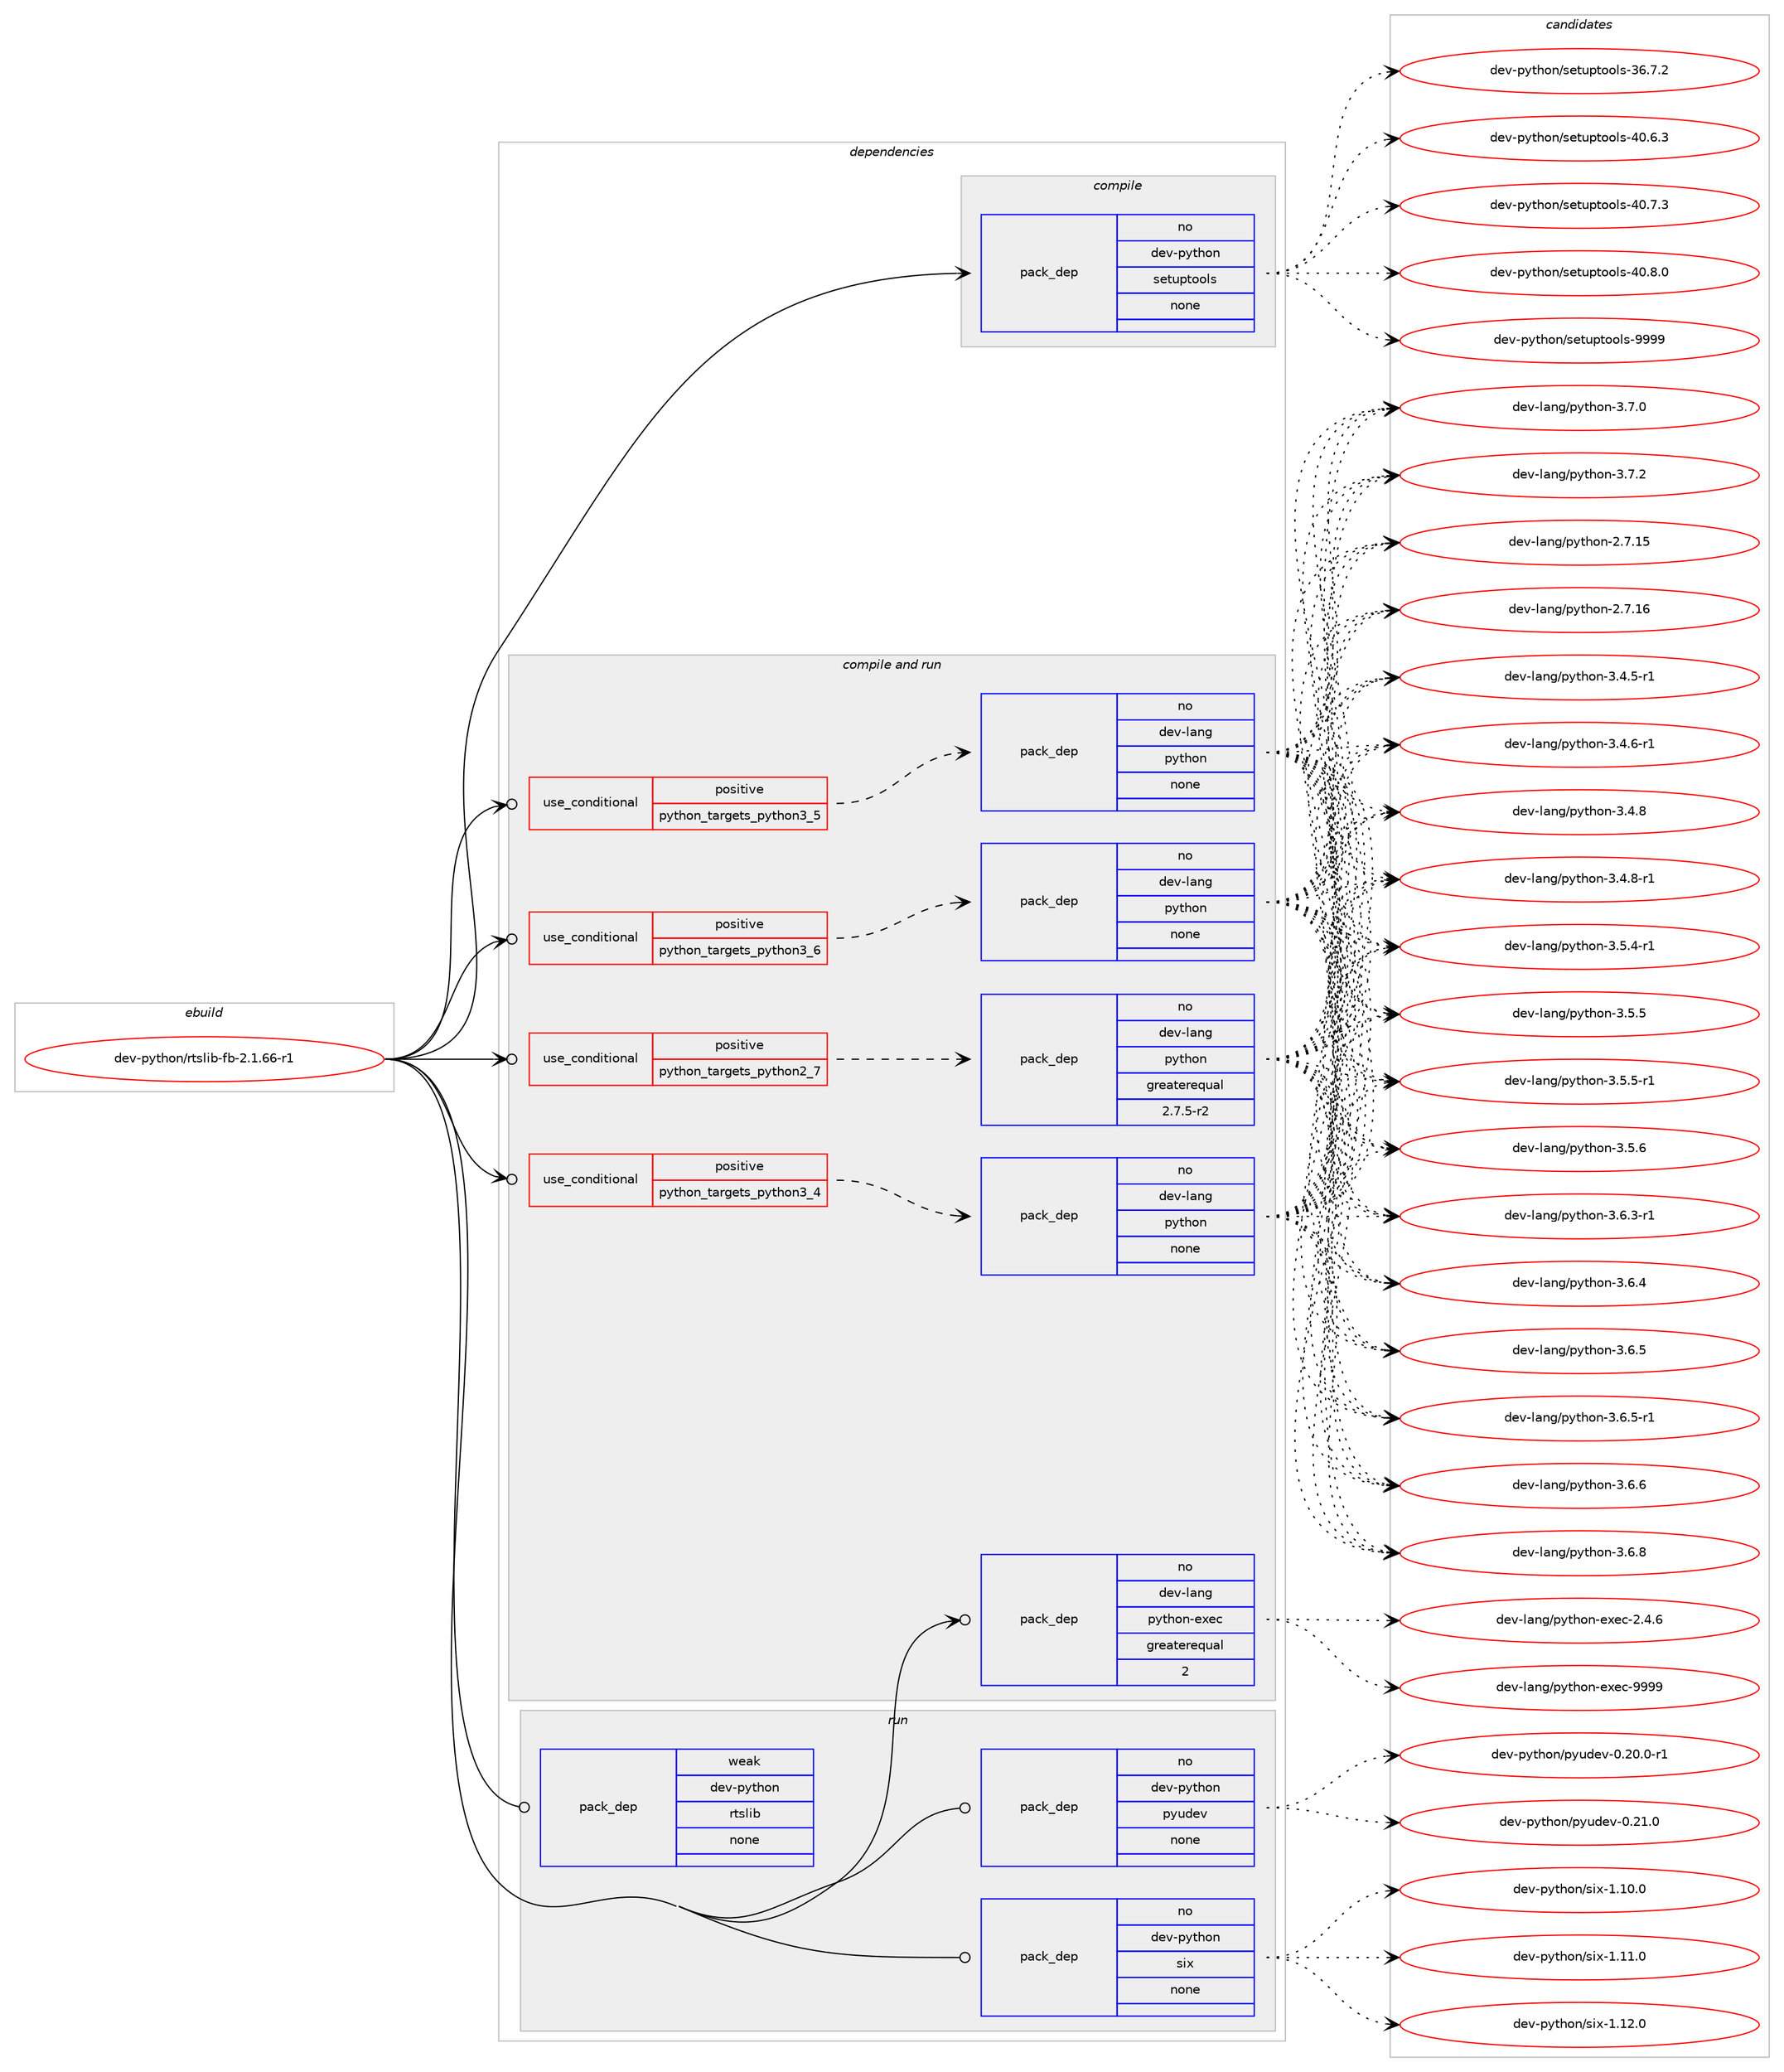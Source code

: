 digraph prolog {

# *************
# Graph options
# *************

newrank=true;
concentrate=true;
compound=true;
graph [rankdir=LR,fontname=Helvetica,fontsize=10,ranksep=1.5];#, ranksep=2.5, nodesep=0.2];
edge  [arrowhead=vee];
node  [fontname=Helvetica,fontsize=10];

# **********
# The ebuild
# **********

subgraph cluster_leftcol {
color=gray;
rank=same;
label=<<i>ebuild</i>>;
id [label="dev-python/rtslib-fb-2.1.66-r1", color=red, width=4, href="../dev-python/rtslib-fb-2.1.66-r1.svg"];
}

# ****************
# The dependencies
# ****************

subgraph cluster_midcol {
color=gray;
label=<<i>dependencies</i>>;
subgraph cluster_compile {
fillcolor="#eeeeee";
style=filled;
label=<<i>compile</i>>;
subgraph pack1032467 {
dependency1439988 [label=<<TABLE BORDER="0" CELLBORDER="1" CELLSPACING="0" CELLPADDING="4" WIDTH="220"><TR><TD ROWSPAN="6" CELLPADDING="30">pack_dep</TD></TR><TR><TD WIDTH="110">no</TD></TR><TR><TD>dev-python</TD></TR><TR><TD>setuptools</TD></TR><TR><TD>none</TD></TR><TR><TD></TD></TR></TABLE>>, shape=none, color=blue];
}
id:e -> dependency1439988:w [weight=20,style="solid",arrowhead="vee"];
}
subgraph cluster_compileandrun {
fillcolor="#eeeeee";
style=filled;
label=<<i>compile and run</i>>;
subgraph cond384159 {
dependency1439989 [label=<<TABLE BORDER="0" CELLBORDER="1" CELLSPACING="0" CELLPADDING="4"><TR><TD ROWSPAN="3" CELLPADDING="10">use_conditional</TD></TR><TR><TD>positive</TD></TR><TR><TD>python_targets_python2_7</TD></TR></TABLE>>, shape=none, color=red];
subgraph pack1032468 {
dependency1439990 [label=<<TABLE BORDER="0" CELLBORDER="1" CELLSPACING="0" CELLPADDING="4" WIDTH="220"><TR><TD ROWSPAN="6" CELLPADDING="30">pack_dep</TD></TR><TR><TD WIDTH="110">no</TD></TR><TR><TD>dev-lang</TD></TR><TR><TD>python</TD></TR><TR><TD>greaterequal</TD></TR><TR><TD>2.7.5-r2</TD></TR></TABLE>>, shape=none, color=blue];
}
dependency1439989:e -> dependency1439990:w [weight=20,style="dashed",arrowhead="vee"];
}
id:e -> dependency1439989:w [weight=20,style="solid",arrowhead="odotvee"];
subgraph cond384160 {
dependency1439991 [label=<<TABLE BORDER="0" CELLBORDER="1" CELLSPACING="0" CELLPADDING="4"><TR><TD ROWSPAN="3" CELLPADDING="10">use_conditional</TD></TR><TR><TD>positive</TD></TR><TR><TD>python_targets_python3_4</TD></TR></TABLE>>, shape=none, color=red];
subgraph pack1032469 {
dependency1439992 [label=<<TABLE BORDER="0" CELLBORDER="1" CELLSPACING="0" CELLPADDING="4" WIDTH="220"><TR><TD ROWSPAN="6" CELLPADDING="30">pack_dep</TD></TR><TR><TD WIDTH="110">no</TD></TR><TR><TD>dev-lang</TD></TR><TR><TD>python</TD></TR><TR><TD>none</TD></TR><TR><TD></TD></TR></TABLE>>, shape=none, color=blue];
}
dependency1439991:e -> dependency1439992:w [weight=20,style="dashed",arrowhead="vee"];
}
id:e -> dependency1439991:w [weight=20,style="solid",arrowhead="odotvee"];
subgraph cond384161 {
dependency1439993 [label=<<TABLE BORDER="0" CELLBORDER="1" CELLSPACING="0" CELLPADDING="4"><TR><TD ROWSPAN="3" CELLPADDING="10">use_conditional</TD></TR><TR><TD>positive</TD></TR><TR><TD>python_targets_python3_5</TD></TR></TABLE>>, shape=none, color=red];
subgraph pack1032470 {
dependency1439994 [label=<<TABLE BORDER="0" CELLBORDER="1" CELLSPACING="0" CELLPADDING="4" WIDTH="220"><TR><TD ROWSPAN="6" CELLPADDING="30">pack_dep</TD></TR><TR><TD WIDTH="110">no</TD></TR><TR><TD>dev-lang</TD></TR><TR><TD>python</TD></TR><TR><TD>none</TD></TR><TR><TD></TD></TR></TABLE>>, shape=none, color=blue];
}
dependency1439993:e -> dependency1439994:w [weight=20,style="dashed",arrowhead="vee"];
}
id:e -> dependency1439993:w [weight=20,style="solid",arrowhead="odotvee"];
subgraph cond384162 {
dependency1439995 [label=<<TABLE BORDER="0" CELLBORDER="1" CELLSPACING="0" CELLPADDING="4"><TR><TD ROWSPAN="3" CELLPADDING="10">use_conditional</TD></TR><TR><TD>positive</TD></TR><TR><TD>python_targets_python3_6</TD></TR></TABLE>>, shape=none, color=red];
subgraph pack1032471 {
dependency1439996 [label=<<TABLE BORDER="0" CELLBORDER="1" CELLSPACING="0" CELLPADDING="4" WIDTH="220"><TR><TD ROWSPAN="6" CELLPADDING="30">pack_dep</TD></TR><TR><TD WIDTH="110">no</TD></TR><TR><TD>dev-lang</TD></TR><TR><TD>python</TD></TR><TR><TD>none</TD></TR><TR><TD></TD></TR></TABLE>>, shape=none, color=blue];
}
dependency1439995:e -> dependency1439996:w [weight=20,style="dashed",arrowhead="vee"];
}
id:e -> dependency1439995:w [weight=20,style="solid",arrowhead="odotvee"];
subgraph pack1032472 {
dependency1439997 [label=<<TABLE BORDER="0" CELLBORDER="1" CELLSPACING="0" CELLPADDING="4" WIDTH="220"><TR><TD ROWSPAN="6" CELLPADDING="30">pack_dep</TD></TR><TR><TD WIDTH="110">no</TD></TR><TR><TD>dev-lang</TD></TR><TR><TD>python-exec</TD></TR><TR><TD>greaterequal</TD></TR><TR><TD>2</TD></TR></TABLE>>, shape=none, color=blue];
}
id:e -> dependency1439997:w [weight=20,style="solid",arrowhead="odotvee"];
}
subgraph cluster_run {
fillcolor="#eeeeee";
style=filled;
label=<<i>run</i>>;
subgraph pack1032473 {
dependency1439998 [label=<<TABLE BORDER="0" CELLBORDER="1" CELLSPACING="0" CELLPADDING="4" WIDTH="220"><TR><TD ROWSPAN="6" CELLPADDING="30">pack_dep</TD></TR><TR><TD WIDTH="110">no</TD></TR><TR><TD>dev-python</TD></TR><TR><TD>pyudev</TD></TR><TR><TD>none</TD></TR><TR><TD></TD></TR></TABLE>>, shape=none, color=blue];
}
id:e -> dependency1439998:w [weight=20,style="solid",arrowhead="odot"];
subgraph pack1032474 {
dependency1439999 [label=<<TABLE BORDER="0" CELLBORDER="1" CELLSPACING="0" CELLPADDING="4" WIDTH="220"><TR><TD ROWSPAN="6" CELLPADDING="30">pack_dep</TD></TR><TR><TD WIDTH="110">no</TD></TR><TR><TD>dev-python</TD></TR><TR><TD>six</TD></TR><TR><TD>none</TD></TR><TR><TD></TD></TR></TABLE>>, shape=none, color=blue];
}
id:e -> dependency1439999:w [weight=20,style="solid",arrowhead="odot"];
subgraph pack1032475 {
dependency1440000 [label=<<TABLE BORDER="0" CELLBORDER="1" CELLSPACING="0" CELLPADDING="4" WIDTH="220"><TR><TD ROWSPAN="6" CELLPADDING="30">pack_dep</TD></TR><TR><TD WIDTH="110">weak</TD></TR><TR><TD>dev-python</TD></TR><TR><TD>rtslib</TD></TR><TR><TD>none</TD></TR><TR><TD></TD></TR></TABLE>>, shape=none, color=blue];
}
id:e -> dependency1440000:w [weight=20,style="solid",arrowhead="odot"];
}
}

# **************
# The candidates
# **************

subgraph cluster_choices {
rank=same;
color=gray;
label=<<i>candidates</i>>;

subgraph choice1032467 {
color=black;
nodesep=1;
choice100101118451121211161041111104711510111611711211611111110811545515446554650 [label="dev-python/setuptools-36.7.2", color=red, width=4,href="../dev-python/setuptools-36.7.2.svg"];
choice100101118451121211161041111104711510111611711211611111110811545524846544651 [label="dev-python/setuptools-40.6.3", color=red, width=4,href="../dev-python/setuptools-40.6.3.svg"];
choice100101118451121211161041111104711510111611711211611111110811545524846554651 [label="dev-python/setuptools-40.7.3", color=red, width=4,href="../dev-python/setuptools-40.7.3.svg"];
choice100101118451121211161041111104711510111611711211611111110811545524846564648 [label="dev-python/setuptools-40.8.0", color=red, width=4,href="../dev-python/setuptools-40.8.0.svg"];
choice10010111845112121116104111110471151011161171121161111111081154557575757 [label="dev-python/setuptools-9999", color=red, width=4,href="../dev-python/setuptools-9999.svg"];
dependency1439988:e -> choice100101118451121211161041111104711510111611711211611111110811545515446554650:w [style=dotted,weight="100"];
dependency1439988:e -> choice100101118451121211161041111104711510111611711211611111110811545524846544651:w [style=dotted,weight="100"];
dependency1439988:e -> choice100101118451121211161041111104711510111611711211611111110811545524846554651:w [style=dotted,weight="100"];
dependency1439988:e -> choice100101118451121211161041111104711510111611711211611111110811545524846564648:w [style=dotted,weight="100"];
dependency1439988:e -> choice10010111845112121116104111110471151011161171121161111111081154557575757:w [style=dotted,weight="100"];
}
subgraph choice1032468 {
color=black;
nodesep=1;
choice10010111845108971101034711212111610411111045504655464953 [label="dev-lang/python-2.7.15", color=red, width=4,href="../dev-lang/python-2.7.15.svg"];
choice10010111845108971101034711212111610411111045504655464954 [label="dev-lang/python-2.7.16", color=red, width=4,href="../dev-lang/python-2.7.16.svg"];
choice1001011184510897110103471121211161041111104551465246534511449 [label="dev-lang/python-3.4.5-r1", color=red, width=4,href="../dev-lang/python-3.4.5-r1.svg"];
choice1001011184510897110103471121211161041111104551465246544511449 [label="dev-lang/python-3.4.6-r1", color=red, width=4,href="../dev-lang/python-3.4.6-r1.svg"];
choice100101118451089711010347112121116104111110455146524656 [label="dev-lang/python-3.4.8", color=red, width=4,href="../dev-lang/python-3.4.8.svg"];
choice1001011184510897110103471121211161041111104551465246564511449 [label="dev-lang/python-3.4.8-r1", color=red, width=4,href="../dev-lang/python-3.4.8-r1.svg"];
choice1001011184510897110103471121211161041111104551465346524511449 [label="dev-lang/python-3.5.4-r1", color=red, width=4,href="../dev-lang/python-3.5.4-r1.svg"];
choice100101118451089711010347112121116104111110455146534653 [label="dev-lang/python-3.5.5", color=red, width=4,href="../dev-lang/python-3.5.5.svg"];
choice1001011184510897110103471121211161041111104551465346534511449 [label="dev-lang/python-3.5.5-r1", color=red, width=4,href="../dev-lang/python-3.5.5-r1.svg"];
choice100101118451089711010347112121116104111110455146534654 [label="dev-lang/python-3.5.6", color=red, width=4,href="../dev-lang/python-3.5.6.svg"];
choice1001011184510897110103471121211161041111104551465446514511449 [label="dev-lang/python-3.6.3-r1", color=red, width=4,href="../dev-lang/python-3.6.3-r1.svg"];
choice100101118451089711010347112121116104111110455146544652 [label="dev-lang/python-3.6.4", color=red, width=4,href="../dev-lang/python-3.6.4.svg"];
choice100101118451089711010347112121116104111110455146544653 [label="dev-lang/python-3.6.5", color=red, width=4,href="../dev-lang/python-3.6.5.svg"];
choice1001011184510897110103471121211161041111104551465446534511449 [label="dev-lang/python-3.6.5-r1", color=red, width=4,href="../dev-lang/python-3.6.5-r1.svg"];
choice100101118451089711010347112121116104111110455146544654 [label="dev-lang/python-3.6.6", color=red, width=4,href="../dev-lang/python-3.6.6.svg"];
choice100101118451089711010347112121116104111110455146544656 [label="dev-lang/python-3.6.8", color=red, width=4,href="../dev-lang/python-3.6.8.svg"];
choice100101118451089711010347112121116104111110455146554648 [label="dev-lang/python-3.7.0", color=red, width=4,href="../dev-lang/python-3.7.0.svg"];
choice100101118451089711010347112121116104111110455146554650 [label="dev-lang/python-3.7.2", color=red, width=4,href="../dev-lang/python-3.7.2.svg"];
dependency1439990:e -> choice10010111845108971101034711212111610411111045504655464953:w [style=dotted,weight="100"];
dependency1439990:e -> choice10010111845108971101034711212111610411111045504655464954:w [style=dotted,weight="100"];
dependency1439990:e -> choice1001011184510897110103471121211161041111104551465246534511449:w [style=dotted,weight="100"];
dependency1439990:e -> choice1001011184510897110103471121211161041111104551465246544511449:w [style=dotted,weight="100"];
dependency1439990:e -> choice100101118451089711010347112121116104111110455146524656:w [style=dotted,weight="100"];
dependency1439990:e -> choice1001011184510897110103471121211161041111104551465246564511449:w [style=dotted,weight="100"];
dependency1439990:e -> choice1001011184510897110103471121211161041111104551465346524511449:w [style=dotted,weight="100"];
dependency1439990:e -> choice100101118451089711010347112121116104111110455146534653:w [style=dotted,weight="100"];
dependency1439990:e -> choice1001011184510897110103471121211161041111104551465346534511449:w [style=dotted,weight="100"];
dependency1439990:e -> choice100101118451089711010347112121116104111110455146534654:w [style=dotted,weight="100"];
dependency1439990:e -> choice1001011184510897110103471121211161041111104551465446514511449:w [style=dotted,weight="100"];
dependency1439990:e -> choice100101118451089711010347112121116104111110455146544652:w [style=dotted,weight="100"];
dependency1439990:e -> choice100101118451089711010347112121116104111110455146544653:w [style=dotted,weight="100"];
dependency1439990:e -> choice1001011184510897110103471121211161041111104551465446534511449:w [style=dotted,weight="100"];
dependency1439990:e -> choice100101118451089711010347112121116104111110455146544654:w [style=dotted,weight="100"];
dependency1439990:e -> choice100101118451089711010347112121116104111110455146544656:w [style=dotted,weight="100"];
dependency1439990:e -> choice100101118451089711010347112121116104111110455146554648:w [style=dotted,weight="100"];
dependency1439990:e -> choice100101118451089711010347112121116104111110455146554650:w [style=dotted,weight="100"];
}
subgraph choice1032469 {
color=black;
nodesep=1;
choice10010111845108971101034711212111610411111045504655464953 [label="dev-lang/python-2.7.15", color=red, width=4,href="../dev-lang/python-2.7.15.svg"];
choice10010111845108971101034711212111610411111045504655464954 [label="dev-lang/python-2.7.16", color=red, width=4,href="../dev-lang/python-2.7.16.svg"];
choice1001011184510897110103471121211161041111104551465246534511449 [label="dev-lang/python-3.4.5-r1", color=red, width=4,href="../dev-lang/python-3.4.5-r1.svg"];
choice1001011184510897110103471121211161041111104551465246544511449 [label="dev-lang/python-3.4.6-r1", color=red, width=4,href="../dev-lang/python-3.4.6-r1.svg"];
choice100101118451089711010347112121116104111110455146524656 [label="dev-lang/python-3.4.8", color=red, width=4,href="../dev-lang/python-3.4.8.svg"];
choice1001011184510897110103471121211161041111104551465246564511449 [label="dev-lang/python-3.4.8-r1", color=red, width=4,href="../dev-lang/python-3.4.8-r1.svg"];
choice1001011184510897110103471121211161041111104551465346524511449 [label="dev-lang/python-3.5.4-r1", color=red, width=4,href="../dev-lang/python-3.5.4-r1.svg"];
choice100101118451089711010347112121116104111110455146534653 [label="dev-lang/python-3.5.5", color=red, width=4,href="../dev-lang/python-3.5.5.svg"];
choice1001011184510897110103471121211161041111104551465346534511449 [label="dev-lang/python-3.5.5-r1", color=red, width=4,href="../dev-lang/python-3.5.5-r1.svg"];
choice100101118451089711010347112121116104111110455146534654 [label="dev-lang/python-3.5.6", color=red, width=4,href="../dev-lang/python-3.5.6.svg"];
choice1001011184510897110103471121211161041111104551465446514511449 [label="dev-lang/python-3.6.3-r1", color=red, width=4,href="../dev-lang/python-3.6.3-r1.svg"];
choice100101118451089711010347112121116104111110455146544652 [label="dev-lang/python-3.6.4", color=red, width=4,href="../dev-lang/python-3.6.4.svg"];
choice100101118451089711010347112121116104111110455146544653 [label="dev-lang/python-3.6.5", color=red, width=4,href="../dev-lang/python-3.6.5.svg"];
choice1001011184510897110103471121211161041111104551465446534511449 [label="dev-lang/python-3.6.5-r1", color=red, width=4,href="../dev-lang/python-3.6.5-r1.svg"];
choice100101118451089711010347112121116104111110455146544654 [label="dev-lang/python-3.6.6", color=red, width=4,href="../dev-lang/python-3.6.6.svg"];
choice100101118451089711010347112121116104111110455146544656 [label="dev-lang/python-3.6.8", color=red, width=4,href="../dev-lang/python-3.6.8.svg"];
choice100101118451089711010347112121116104111110455146554648 [label="dev-lang/python-3.7.0", color=red, width=4,href="../dev-lang/python-3.7.0.svg"];
choice100101118451089711010347112121116104111110455146554650 [label="dev-lang/python-3.7.2", color=red, width=4,href="../dev-lang/python-3.7.2.svg"];
dependency1439992:e -> choice10010111845108971101034711212111610411111045504655464953:w [style=dotted,weight="100"];
dependency1439992:e -> choice10010111845108971101034711212111610411111045504655464954:w [style=dotted,weight="100"];
dependency1439992:e -> choice1001011184510897110103471121211161041111104551465246534511449:w [style=dotted,weight="100"];
dependency1439992:e -> choice1001011184510897110103471121211161041111104551465246544511449:w [style=dotted,weight="100"];
dependency1439992:e -> choice100101118451089711010347112121116104111110455146524656:w [style=dotted,weight="100"];
dependency1439992:e -> choice1001011184510897110103471121211161041111104551465246564511449:w [style=dotted,weight="100"];
dependency1439992:e -> choice1001011184510897110103471121211161041111104551465346524511449:w [style=dotted,weight="100"];
dependency1439992:e -> choice100101118451089711010347112121116104111110455146534653:w [style=dotted,weight="100"];
dependency1439992:e -> choice1001011184510897110103471121211161041111104551465346534511449:w [style=dotted,weight="100"];
dependency1439992:e -> choice100101118451089711010347112121116104111110455146534654:w [style=dotted,weight="100"];
dependency1439992:e -> choice1001011184510897110103471121211161041111104551465446514511449:w [style=dotted,weight="100"];
dependency1439992:e -> choice100101118451089711010347112121116104111110455146544652:w [style=dotted,weight="100"];
dependency1439992:e -> choice100101118451089711010347112121116104111110455146544653:w [style=dotted,weight="100"];
dependency1439992:e -> choice1001011184510897110103471121211161041111104551465446534511449:w [style=dotted,weight="100"];
dependency1439992:e -> choice100101118451089711010347112121116104111110455146544654:w [style=dotted,weight="100"];
dependency1439992:e -> choice100101118451089711010347112121116104111110455146544656:w [style=dotted,weight="100"];
dependency1439992:e -> choice100101118451089711010347112121116104111110455146554648:w [style=dotted,weight="100"];
dependency1439992:e -> choice100101118451089711010347112121116104111110455146554650:w [style=dotted,weight="100"];
}
subgraph choice1032470 {
color=black;
nodesep=1;
choice10010111845108971101034711212111610411111045504655464953 [label="dev-lang/python-2.7.15", color=red, width=4,href="../dev-lang/python-2.7.15.svg"];
choice10010111845108971101034711212111610411111045504655464954 [label="dev-lang/python-2.7.16", color=red, width=4,href="../dev-lang/python-2.7.16.svg"];
choice1001011184510897110103471121211161041111104551465246534511449 [label="dev-lang/python-3.4.5-r1", color=red, width=4,href="../dev-lang/python-3.4.5-r1.svg"];
choice1001011184510897110103471121211161041111104551465246544511449 [label="dev-lang/python-3.4.6-r1", color=red, width=4,href="../dev-lang/python-3.4.6-r1.svg"];
choice100101118451089711010347112121116104111110455146524656 [label="dev-lang/python-3.4.8", color=red, width=4,href="../dev-lang/python-3.4.8.svg"];
choice1001011184510897110103471121211161041111104551465246564511449 [label="dev-lang/python-3.4.8-r1", color=red, width=4,href="../dev-lang/python-3.4.8-r1.svg"];
choice1001011184510897110103471121211161041111104551465346524511449 [label="dev-lang/python-3.5.4-r1", color=red, width=4,href="../dev-lang/python-3.5.4-r1.svg"];
choice100101118451089711010347112121116104111110455146534653 [label="dev-lang/python-3.5.5", color=red, width=4,href="../dev-lang/python-3.5.5.svg"];
choice1001011184510897110103471121211161041111104551465346534511449 [label="dev-lang/python-3.5.5-r1", color=red, width=4,href="../dev-lang/python-3.5.5-r1.svg"];
choice100101118451089711010347112121116104111110455146534654 [label="dev-lang/python-3.5.6", color=red, width=4,href="../dev-lang/python-3.5.6.svg"];
choice1001011184510897110103471121211161041111104551465446514511449 [label="dev-lang/python-3.6.3-r1", color=red, width=4,href="../dev-lang/python-3.6.3-r1.svg"];
choice100101118451089711010347112121116104111110455146544652 [label="dev-lang/python-3.6.4", color=red, width=4,href="../dev-lang/python-3.6.4.svg"];
choice100101118451089711010347112121116104111110455146544653 [label="dev-lang/python-3.6.5", color=red, width=4,href="../dev-lang/python-3.6.5.svg"];
choice1001011184510897110103471121211161041111104551465446534511449 [label="dev-lang/python-3.6.5-r1", color=red, width=4,href="../dev-lang/python-3.6.5-r1.svg"];
choice100101118451089711010347112121116104111110455146544654 [label="dev-lang/python-3.6.6", color=red, width=4,href="../dev-lang/python-3.6.6.svg"];
choice100101118451089711010347112121116104111110455146544656 [label="dev-lang/python-3.6.8", color=red, width=4,href="../dev-lang/python-3.6.8.svg"];
choice100101118451089711010347112121116104111110455146554648 [label="dev-lang/python-3.7.0", color=red, width=4,href="../dev-lang/python-3.7.0.svg"];
choice100101118451089711010347112121116104111110455146554650 [label="dev-lang/python-3.7.2", color=red, width=4,href="../dev-lang/python-3.7.2.svg"];
dependency1439994:e -> choice10010111845108971101034711212111610411111045504655464953:w [style=dotted,weight="100"];
dependency1439994:e -> choice10010111845108971101034711212111610411111045504655464954:w [style=dotted,weight="100"];
dependency1439994:e -> choice1001011184510897110103471121211161041111104551465246534511449:w [style=dotted,weight="100"];
dependency1439994:e -> choice1001011184510897110103471121211161041111104551465246544511449:w [style=dotted,weight="100"];
dependency1439994:e -> choice100101118451089711010347112121116104111110455146524656:w [style=dotted,weight="100"];
dependency1439994:e -> choice1001011184510897110103471121211161041111104551465246564511449:w [style=dotted,weight="100"];
dependency1439994:e -> choice1001011184510897110103471121211161041111104551465346524511449:w [style=dotted,weight="100"];
dependency1439994:e -> choice100101118451089711010347112121116104111110455146534653:w [style=dotted,weight="100"];
dependency1439994:e -> choice1001011184510897110103471121211161041111104551465346534511449:w [style=dotted,weight="100"];
dependency1439994:e -> choice100101118451089711010347112121116104111110455146534654:w [style=dotted,weight="100"];
dependency1439994:e -> choice1001011184510897110103471121211161041111104551465446514511449:w [style=dotted,weight="100"];
dependency1439994:e -> choice100101118451089711010347112121116104111110455146544652:w [style=dotted,weight="100"];
dependency1439994:e -> choice100101118451089711010347112121116104111110455146544653:w [style=dotted,weight="100"];
dependency1439994:e -> choice1001011184510897110103471121211161041111104551465446534511449:w [style=dotted,weight="100"];
dependency1439994:e -> choice100101118451089711010347112121116104111110455146544654:w [style=dotted,weight="100"];
dependency1439994:e -> choice100101118451089711010347112121116104111110455146544656:w [style=dotted,weight="100"];
dependency1439994:e -> choice100101118451089711010347112121116104111110455146554648:w [style=dotted,weight="100"];
dependency1439994:e -> choice100101118451089711010347112121116104111110455146554650:w [style=dotted,weight="100"];
}
subgraph choice1032471 {
color=black;
nodesep=1;
choice10010111845108971101034711212111610411111045504655464953 [label="dev-lang/python-2.7.15", color=red, width=4,href="../dev-lang/python-2.7.15.svg"];
choice10010111845108971101034711212111610411111045504655464954 [label="dev-lang/python-2.7.16", color=red, width=4,href="../dev-lang/python-2.7.16.svg"];
choice1001011184510897110103471121211161041111104551465246534511449 [label="dev-lang/python-3.4.5-r1", color=red, width=4,href="../dev-lang/python-3.4.5-r1.svg"];
choice1001011184510897110103471121211161041111104551465246544511449 [label="dev-lang/python-3.4.6-r1", color=red, width=4,href="../dev-lang/python-3.4.6-r1.svg"];
choice100101118451089711010347112121116104111110455146524656 [label="dev-lang/python-3.4.8", color=red, width=4,href="../dev-lang/python-3.4.8.svg"];
choice1001011184510897110103471121211161041111104551465246564511449 [label="dev-lang/python-3.4.8-r1", color=red, width=4,href="../dev-lang/python-3.4.8-r1.svg"];
choice1001011184510897110103471121211161041111104551465346524511449 [label="dev-lang/python-3.5.4-r1", color=red, width=4,href="../dev-lang/python-3.5.4-r1.svg"];
choice100101118451089711010347112121116104111110455146534653 [label="dev-lang/python-3.5.5", color=red, width=4,href="../dev-lang/python-3.5.5.svg"];
choice1001011184510897110103471121211161041111104551465346534511449 [label="dev-lang/python-3.5.5-r1", color=red, width=4,href="../dev-lang/python-3.5.5-r1.svg"];
choice100101118451089711010347112121116104111110455146534654 [label="dev-lang/python-3.5.6", color=red, width=4,href="../dev-lang/python-3.5.6.svg"];
choice1001011184510897110103471121211161041111104551465446514511449 [label="dev-lang/python-3.6.3-r1", color=red, width=4,href="../dev-lang/python-3.6.3-r1.svg"];
choice100101118451089711010347112121116104111110455146544652 [label="dev-lang/python-3.6.4", color=red, width=4,href="../dev-lang/python-3.6.4.svg"];
choice100101118451089711010347112121116104111110455146544653 [label="dev-lang/python-3.6.5", color=red, width=4,href="../dev-lang/python-3.6.5.svg"];
choice1001011184510897110103471121211161041111104551465446534511449 [label="dev-lang/python-3.6.5-r1", color=red, width=4,href="../dev-lang/python-3.6.5-r1.svg"];
choice100101118451089711010347112121116104111110455146544654 [label="dev-lang/python-3.6.6", color=red, width=4,href="../dev-lang/python-3.6.6.svg"];
choice100101118451089711010347112121116104111110455146544656 [label="dev-lang/python-3.6.8", color=red, width=4,href="../dev-lang/python-3.6.8.svg"];
choice100101118451089711010347112121116104111110455146554648 [label="dev-lang/python-3.7.0", color=red, width=4,href="../dev-lang/python-3.7.0.svg"];
choice100101118451089711010347112121116104111110455146554650 [label="dev-lang/python-3.7.2", color=red, width=4,href="../dev-lang/python-3.7.2.svg"];
dependency1439996:e -> choice10010111845108971101034711212111610411111045504655464953:w [style=dotted,weight="100"];
dependency1439996:e -> choice10010111845108971101034711212111610411111045504655464954:w [style=dotted,weight="100"];
dependency1439996:e -> choice1001011184510897110103471121211161041111104551465246534511449:w [style=dotted,weight="100"];
dependency1439996:e -> choice1001011184510897110103471121211161041111104551465246544511449:w [style=dotted,weight="100"];
dependency1439996:e -> choice100101118451089711010347112121116104111110455146524656:w [style=dotted,weight="100"];
dependency1439996:e -> choice1001011184510897110103471121211161041111104551465246564511449:w [style=dotted,weight="100"];
dependency1439996:e -> choice1001011184510897110103471121211161041111104551465346524511449:w [style=dotted,weight="100"];
dependency1439996:e -> choice100101118451089711010347112121116104111110455146534653:w [style=dotted,weight="100"];
dependency1439996:e -> choice1001011184510897110103471121211161041111104551465346534511449:w [style=dotted,weight="100"];
dependency1439996:e -> choice100101118451089711010347112121116104111110455146534654:w [style=dotted,weight="100"];
dependency1439996:e -> choice1001011184510897110103471121211161041111104551465446514511449:w [style=dotted,weight="100"];
dependency1439996:e -> choice100101118451089711010347112121116104111110455146544652:w [style=dotted,weight="100"];
dependency1439996:e -> choice100101118451089711010347112121116104111110455146544653:w [style=dotted,weight="100"];
dependency1439996:e -> choice1001011184510897110103471121211161041111104551465446534511449:w [style=dotted,weight="100"];
dependency1439996:e -> choice100101118451089711010347112121116104111110455146544654:w [style=dotted,weight="100"];
dependency1439996:e -> choice100101118451089711010347112121116104111110455146544656:w [style=dotted,weight="100"];
dependency1439996:e -> choice100101118451089711010347112121116104111110455146554648:w [style=dotted,weight="100"];
dependency1439996:e -> choice100101118451089711010347112121116104111110455146554650:w [style=dotted,weight="100"];
}
subgraph choice1032472 {
color=black;
nodesep=1;
choice1001011184510897110103471121211161041111104510112010199455046524654 [label="dev-lang/python-exec-2.4.6", color=red, width=4,href="../dev-lang/python-exec-2.4.6.svg"];
choice10010111845108971101034711212111610411111045101120101994557575757 [label="dev-lang/python-exec-9999", color=red, width=4,href="../dev-lang/python-exec-9999.svg"];
dependency1439997:e -> choice1001011184510897110103471121211161041111104510112010199455046524654:w [style=dotted,weight="100"];
dependency1439997:e -> choice10010111845108971101034711212111610411111045101120101994557575757:w [style=dotted,weight="100"];
}
subgraph choice1032473 {
color=black;
nodesep=1;
choice1001011184511212111610411111047112121117100101118454846504846484511449 [label="dev-python/pyudev-0.20.0-r1", color=red, width=4,href="../dev-python/pyudev-0.20.0-r1.svg"];
choice100101118451121211161041111104711212111710010111845484650494648 [label="dev-python/pyudev-0.21.0", color=red, width=4,href="../dev-python/pyudev-0.21.0.svg"];
dependency1439998:e -> choice1001011184511212111610411111047112121117100101118454846504846484511449:w [style=dotted,weight="100"];
dependency1439998:e -> choice100101118451121211161041111104711212111710010111845484650494648:w [style=dotted,weight="100"];
}
subgraph choice1032474 {
color=black;
nodesep=1;
choice100101118451121211161041111104711510512045494649484648 [label="dev-python/six-1.10.0", color=red, width=4,href="../dev-python/six-1.10.0.svg"];
choice100101118451121211161041111104711510512045494649494648 [label="dev-python/six-1.11.0", color=red, width=4,href="../dev-python/six-1.11.0.svg"];
choice100101118451121211161041111104711510512045494649504648 [label="dev-python/six-1.12.0", color=red, width=4,href="../dev-python/six-1.12.0.svg"];
dependency1439999:e -> choice100101118451121211161041111104711510512045494649484648:w [style=dotted,weight="100"];
dependency1439999:e -> choice100101118451121211161041111104711510512045494649494648:w [style=dotted,weight="100"];
dependency1439999:e -> choice100101118451121211161041111104711510512045494649504648:w [style=dotted,weight="100"];
}
subgraph choice1032475 {
color=black;
nodesep=1;
}
}

}
